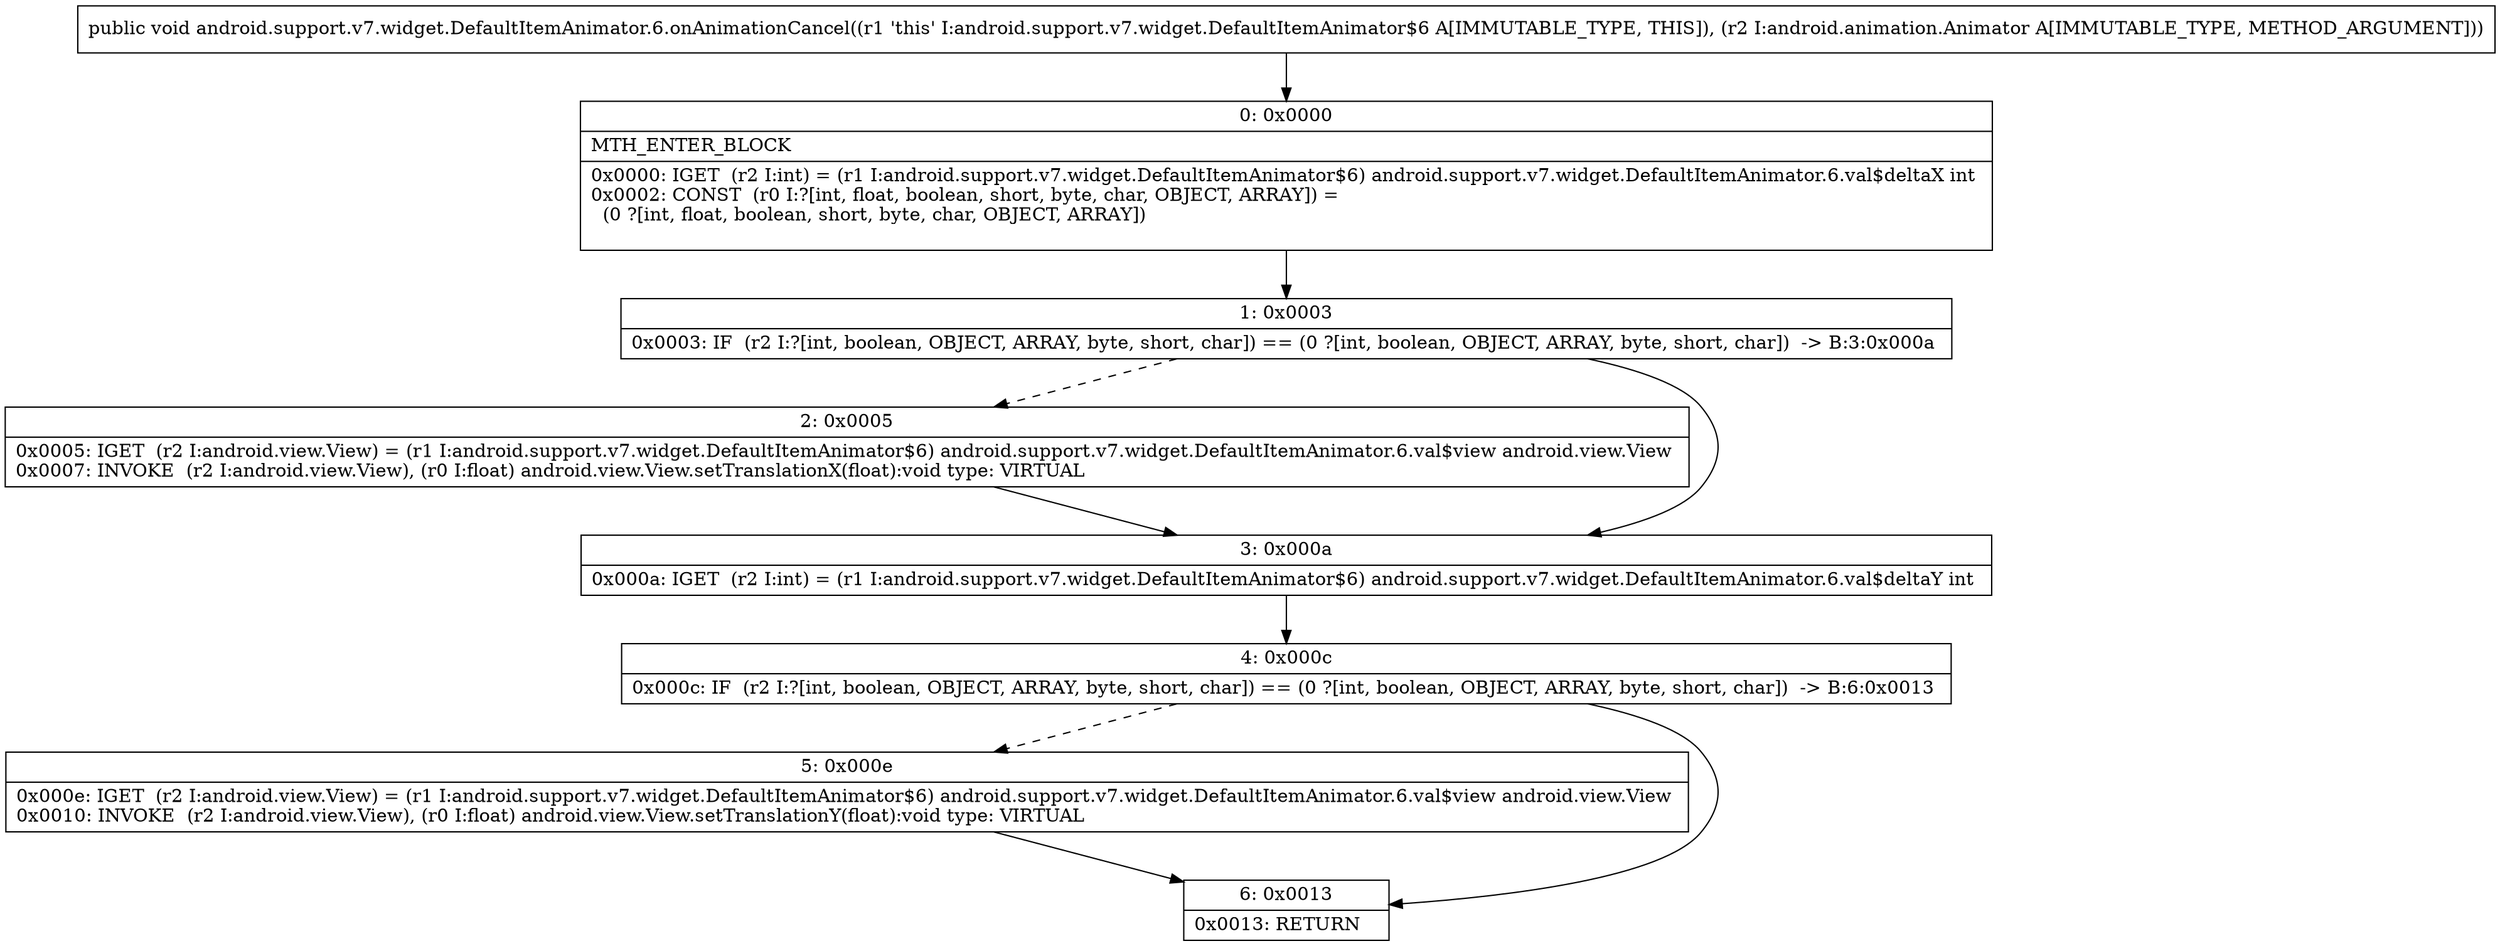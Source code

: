 digraph "CFG forandroid.support.v7.widget.DefaultItemAnimator.6.onAnimationCancel(Landroid\/animation\/Animator;)V" {
Node_0 [shape=record,label="{0\:\ 0x0000|MTH_ENTER_BLOCK\l|0x0000: IGET  (r2 I:int) = (r1 I:android.support.v7.widget.DefaultItemAnimator$6) android.support.v7.widget.DefaultItemAnimator.6.val$deltaX int \l0x0002: CONST  (r0 I:?[int, float, boolean, short, byte, char, OBJECT, ARRAY]) = \l  (0 ?[int, float, boolean, short, byte, char, OBJECT, ARRAY])\l \l}"];
Node_1 [shape=record,label="{1\:\ 0x0003|0x0003: IF  (r2 I:?[int, boolean, OBJECT, ARRAY, byte, short, char]) == (0 ?[int, boolean, OBJECT, ARRAY, byte, short, char])  \-\> B:3:0x000a \l}"];
Node_2 [shape=record,label="{2\:\ 0x0005|0x0005: IGET  (r2 I:android.view.View) = (r1 I:android.support.v7.widget.DefaultItemAnimator$6) android.support.v7.widget.DefaultItemAnimator.6.val$view android.view.View \l0x0007: INVOKE  (r2 I:android.view.View), (r0 I:float) android.view.View.setTranslationX(float):void type: VIRTUAL \l}"];
Node_3 [shape=record,label="{3\:\ 0x000a|0x000a: IGET  (r2 I:int) = (r1 I:android.support.v7.widget.DefaultItemAnimator$6) android.support.v7.widget.DefaultItemAnimator.6.val$deltaY int \l}"];
Node_4 [shape=record,label="{4\:\ 0x000c|0x000c: IF  (r2 I:?[int, boolean, OBJECT, ARRAY, byte, short, char]) == (0 ?[int, boolean, OBJECT, ARRAY, byte, short, char])  \-\> B:6:0x0013 \l}"];
Node_5 [shape=record,label="{5\:\ 0x000e|0x000e: IGET  (r2 I:android.view.View) = (r1 I:android.support.v7.widget.DefaultItemAnimator$6) android.support.v7.widget.DefaultItemAnimator.6.val$view android.view.View \l0x0010: INVOKE  (r2 I:android.view.View), (r0 I:float) android.view.View.setTranslationY(float):void type: VIRTUAL \l}"];
Node_6 [shape=record,label="{6\:\ 0x0013|0x0013: RETURN   \l}"];
MethodNode[shape=record,label="{public void android.support.v7.widget.DefaultItemAnimator.6.onAnimationCancel((r1 'this' I:android.support.v7.widget.DefaultItemAnimator$6 A[IMMUTABLE_TYPE, THIS]), (r2 I:android.animation.Animator A[IMMUTABLE_TYPE, METHOD_ARGUMENT])) }"];
MethodNode -> Node_0;
Node_0 -> Node_1;
Node_1 -> Node_2[style=dashed];
Node_1 -> Node_3;
Node_2 -> Node_3;
Node_3 -> Node_4;
Node_4 -> Node_5[style=dashed];
Node_4 -> Node_6;
Node_5 -> Node_6;
}

